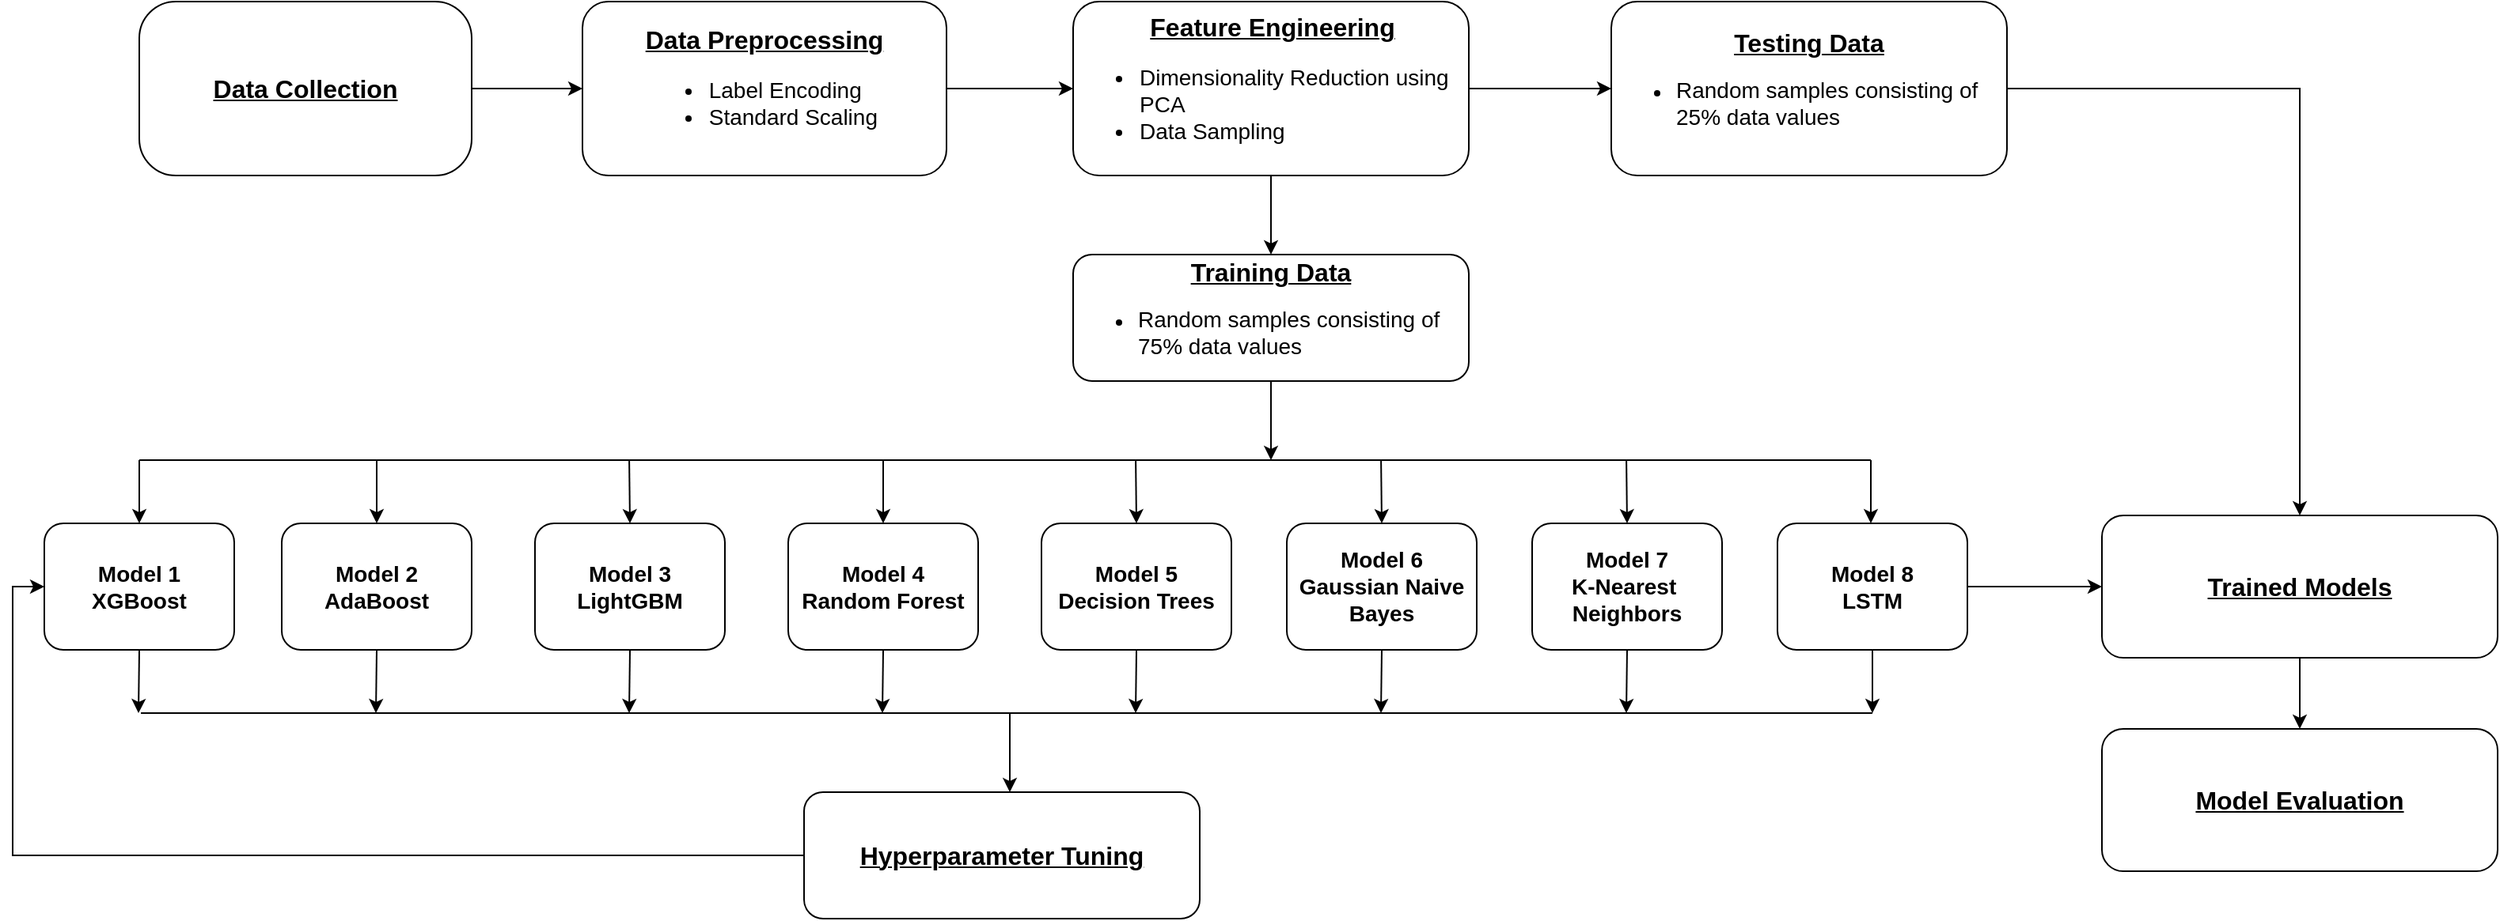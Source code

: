 <mxfile version="24.4.4" type="device">
  <diagram name="Page-1" id="xE6QvkPt3xnHSawGOFtM">
    <mxGraphModel dx="3240" dy="2338" grid="1" gridSize="10" guides="1" tooltips="1" connect="1" arrows="1" fold="1" page="1" pageScale="1" pageWidth="850" pageHeight="1100" math="0" shadow="0">
      <root>
        <mxCell id="0" />
        <mxCell id="1" parent="0" />
        <mxCell id="PN8jH73vdxSv6ERBVISq-1" value="" style="edgeStyle=orthogonalEdgeStyle;rounded=0;orthogonalLoop=1;jettySize=auto;html=1;" parent="1" source="58v3_rjF3l46maqcKY1N-1" target="58v3_rjF3l46maqcKY1N-4" edge="1">
          <mxGeometry relative="1" as="geometry" />
        </mxCell>
        <mxCell id="58v3_rjF3l46maqcKY1N-1" value="&lt;div&gt;&lt;b&gt;&lt;font size=&quot;1&quot; style=&quot;&quot;&gt;&lt;u style=&quot;font-size: 16px;&quot;&gt;Data Collection&lt;/u&gt;&lt;/font&gt;&lt;/b&gt;&lt;/div&gt;" style="rounded=1;whiteSpace=wrap;html=1;arcSize=21;" parent="1" vertex="1">
          <mxGeometry x="-670" y="-270" width="210" height="110" as="geometry" />
        </mxCell>
        <mxCell id="PN8jH73vdxSv6ERBVISq-6" value="" style="edgeStyle=orthogonalEdgeStyle;rounded=0;orthogonalLoop=1;jettySize=auto;html=1;" parent="1" source="58v3_rjF3l46maqcKY1N-6" target="PN8jH73vdxSv6ERBVISq-5" edge="1">
          <mxGeometry relative="1" as="geometry" />
        </mxCell>
        <mxCell id="PN8jH73vdxSv6ERBVISq-10" value="" style="edgeStyle=orthogonalEdgeStyle;rounded=0;orthogonalLoop=1;jettySize=auto;html=1;" parent="1" source="58v3_rjF3l46maqcKY1N-6" target="PN8jH73vdxSv6ERBVISq-9" edge="1">
          <mxGeometry relative="1" as="geometry" />
        </mxCell>
        <mxCell id="58v3_rjF3l46maqcKY1N-6" value="&lt;div style=&quot;text-align: center;&quot;&gt;&lt;b style=&quot;background-color: initial;&quot;&gt;&lt;u&gt;&lt;font style=&quot;font-size: 16px;&quot;&gt;Feature Engineering&lt;/font&gt;&lt;/u&gt;&lt;/b&gt;&lt;/div&gt;&lt;div style=&quot;font-size: 14px;&quot;&gt;&lt;ul style=&quot;&quot;&gt;&lt;li style=&quot;&quot;&gt;&lt;font style=&quot;font-size: 14px;&quot;&gt;Dimensionality Reduction using PCA&lt;/font&gt;&lt;/li&gt;&lt;li style=&quot;&quot;&gt;&lt;font style=&quot;font-size: 14px;&quot;&gt;Data Sampling&lt;/font&gt;&lt;/li&gt;&lt;/ul&gt;&lt;/div&gt;" style="rounded=1;whiteSpace=wrap;html=1;align=left;" parent="1" vertex="1">
          <mxGeometry x="-80" y="-270" width="250" height="110" as="geometry" />
        </mxCell>
        <mxCell id="PN8jH73vdxSv6ERBVISq-2" value="" style="edgeStyle=orthogonalEdgeStyle;rounded=0;orthogonalLoop=1;jettySize=auto;html=1;" parent="1" source="58v3_rjF3l46maqcKY1N-4" target="58v3_rjF3l46maqcKY1N-6" edge="1">
          <mxGeometry relative="1" as="geometry" />
        </mxCell>
        <mxCell id="58v3_rjF3l46maqcKY1N-4" value="&lt;div style=&quot;&quot;&gt;&lt;b style=&quot;&quot;&gt;&lt;u style=&quot;&quot;&gt;&lt;font style=&quot;font-size: 16px;&quot;&gt;Data Preprocessing&lt;/font&gt;&lt;/u&gt;&lt;/b&gt;&lt;/div&gt;&lt;div style=&quot;font-size: 14px;&quot;&gt;&lt;ul style=&quot;&quot;&gt;&lt;li style=&quot;text-align: left;&quot;&gt;&lt;font style=&quot;font-size: 14px;&quot;&gt;Label Encoding&lt;/font&gt;&lt;/li&gt;&lt;li style=&quot;text-align: left;&quot;&gt;&lt;font style=&quot;font-size: 14px;&quot;&gt;Standard Scaling&lt;/font&gt;&lt;/li&gt;&lt;/ul&gt;&lt;/div&gt;" style="rounded=1;whiteSpace=wrap;html=1;" parent="1" vertex="1">
          <mxGeometry x="-390" y="-270" width="230" height="110" as="geometry" />
        </mxCell>
        <mxCell id="_Va9WflHgivj8AOKrfch-31" value="" style="edgeStyle=orthogonalEdgeStyle;rounded=0;orthogonalLoop=1;jettySize=auto;html=1;entryX=0.5;entryY=0;entryDx=0;entryDy=0;" parent="1" source="PN8jH73vdxSv6ERBVISq-5" target="_Va9WflHgivj8AOKrfch-32" edge="1">
          <mxGeometry relative="1" as="geometry">
            <mxPoint x="715" y="-205" as="targetPoint" />
          </mxGeometry>
        </mxCell>
        <mxCell id="PN8jH73vdxSv6ERBVISq-5" value="&lt;b&gt;&lt;u&gt;&lt;font style=&quot;font-size: 16px;&quot;&gt;Testing Data&lt;/font&gt;&lt;/u&gt;&lt;/b&gt;&lt;div&gt;&lt;ul&gt;&lt;li style=&quot;text-align: left;&quot;&gt;&lt;font style=&quot;font-size: 14px;&quot;&gt;Random samples consisting of 25% data values&lt;/font&gt;&lt;/li&gt;&lt;/ul&gt;&lt;/div&gt;" style="rounded=1;whiteSpace=wrap;html=1;align=center;" parent="1" vertex="1">
          <mxGeometry x="260" y="-270" width="250" height="110" as="geometry" />
        </mxCell>
        <mxCell id="PN8jH73vdxSv6ERBVISq-9" value="&lt;b&gt;&lt;u&gt;&lt;font style=&quot;font-size: 16px;&quot;&gt;Training Data&lt;/font&gt;&lt;/u&gt;&lt;/b&gt;&lt;div&gt;&lt;ul&gt;&lt;li style=&quot;text-align: left;&quot;&gt;&lt;font style=&quot;font-size: 14px;&quot;&gt;Random samples consisting of 75% data values&lt;/font&gt;&lt;/li&gt;&lt;/ul&gt;&lt;/div&gt;" style="rounded=1;whiteSpace=wrap;html=1;align=center;" parent="1" vertex="1">
          <mxGeometry x="-80" y="-110" width="250" height="80" as="geometry" />
        </mxCell>
        <mxCell id="PN8jH73vdxSv6ERBVISq-12" value="" style="endArrow=classic;html=1;rounded=0;exitX=0.5;exitY=1;exitDx=0;exitDy=0;" parent="1" source="PN8jH73vdxSv6ERBVISq-9" edge="1">
          <mxGeometry width="50" height="50" relative="1" as="geometry">
            <mxPoint x="44.55" y="-20" as="sourcePoint" />
            <mxPoint x="45" y="20" as="targetPoint" />
          </mxGeometry>
        </mxCell>
        <mxCell id="PN8jH73vdxSv6ERBVISq-14" value="" style="endArrow=none;html=1;rounded=0;" parent="1" edge="1">
          <mxGeometry width="50" height="50" relative="1" as="geometry">
            <mxPoint x="-670" y="20" as="sourcePoint" />
            <mxPoint x="424" y="20" as="targetPoint" />
            <Array as="points" />
          </mxGeometry>
        </mxCell>
        <mxCell id="PN8jH73vdxSv6ERBVISq-15" value="&lt;div style=&quot;font-size: 14px;&quot;&gt;&lt;b style=&quot;&quot;&gt;&lt;font style=&quot;font-size: 14px;&quot;&gt;Model 1&lt;/font&gt;&lt;/b&gt;&lt;/div&gt;&lt;div style=&quot;font-size: 14px;&quot;&gt;&lt;span style=&quot;white-space: pre;&quot;&gt;&lt;b style=&quot;&quot;&gt;&lt;font style=&quot;font-size: 14px;&quot;&gt;XGBoost&lt;/font&gt;&lt;/b&gt;&lt;/span&gt;&lt;/div&gt;" style="whiteSpace=wrap;html=1;rounded=1;" parent="1" vertex="1">
          <mxGeometry x="-730" y="60" width="120" height="80" as="geometry" />
        </mxCell>
        <mxCell id="PN8jH73vdxSv6ERBVISq-16" value="&lt;div style=&quot;font-size: 14px;&quot;&gt;&lt;b style=&quot;&quot;&gt;&lt;font style=&quot;font-size: 14px;&quot;&gt;Model 2&lt;/font&gt;&lt;/b&gt;&lt;/div&gt;&lt;div style=&quot;font-size: 14px;&quot;&gt;&lt;span style=&quot;white-space: pre;&quot;&gt;&lt;b style=&quot;&quot;&gt;&lt;font style=&quot;font-size: 14px;&quot;&gt;AdaBoost&lt;/font&gt;&lt;/b&gt;&lt;/span&gt;&lt;/div&gt;" style="whiteSpace=wrap;html=1;rounded=1;" parent="1" vertex="1">
          <mxGeometry x="-580" y="60" width="120" height="80" as="geometry" />
        </mxCell>
        <mxCell id="PN8jH73vdxSv6ERBVISq-17" value="&lt;div style=&quot;font-size: 14px;&quot;&gt;&lt;b style=&quot;&quot;&gt;&lt;font style=&quot;font-size: 14px;&quot;&gt;Model 3&lt;/font&gt;&lt;/b&gt;&lt;/div&gt;&lt;div style=&quot;font-size: 14px;&quot;&gt;&lt;span style=&quot;white-space: pre;&quot;&gt;&lt;b style=&quot;&quot;&gt;&lt;font style=&quot;font-size: 14px;&quot;&gt;LightGBM&lt;/font&gt;&lt;/b&gt;&lt;/span&gt;&lt;/div&gt;" style="whiteSpace=wrap;html=1;rounded=1;" parent="1" vertex="1">
          <mxGeometry x="-420" y="60" width="120" height="80" as="geometry" />
        </mxCell>
        <mxCell id="PN8jH73vdxSv6ERBVISq-18" value="&lt;div style=&quot;font-size: 14px;&quot;&gt;&lt;b style=&quot;&quot;&gt;&lt;font style=&quot;font-size: 14px;&quot;&gt;Model 4&lt;/font&gt;&lt;/b&gt;&lt;/div&gt;&lt;div style=&quot;font-size: 14px;&quot;&gt;&lt;span style=&quot;white-space: pre;&quot;&gt;&lt;b style=&quot;&quot;&gt;&lt;font style=&quot;font-size: 14px;&quot;&gt;Random Forest&lt;/font&gt;&lt;/b&gt;&lt;/span&gt;&lt;/div&gt;" style="whiteSpace=wrap;html=1;rounded=1;" parent="1" vertex="1">
          <mxGeometry x="-260" y="60" width="120" height="80" as="geometry" />
        </mxCell>
        <mxCell id="PN8jH73vdxSv6ERBVISq-19" value="&lt;div style=&quot;font-size: 14px;&quot;&gt;&lt;b style=&quot;&quot;&gt;&lt;font style=&quot;font-size: 14px;&quot;&gt;Model 5&lt;/font&gt;&lt;/b&gt;&lt;/div&gt;&lt;div style=&quot;font-size: 14px;&quot;&gt;&lt;span style=&quot;white-space: pre;&quot;&gt;&lt;b style=&quot;&quot;&gt;&lt;font style=&quot;font-size: 14px;&quot;&gt;Decision Trees&lt;/font&gt;&lt;/b&gt;&lt;/span&gt;&lt;/div&gt;" style="whiteSpace=wrap;html=1;rounded=1;" parent="1" vertex="1">
          <mxGeometry x="-100" y="60" width="120" height="80" as="geometry" />
        </mxCell>
        <mxCell id="PN8jH73vdxSv6ERBVISq-20" value="&lt;div style=&quot;font-size: 14px;&quot;&gt;&lt;b style=&quot;&quot;&gt;&lt;font style=&quot;font-size: 14px;&quot;&gt;Model 6&lt;/font&gt;&lt;/b&gt;&lt;/div&gt;&lt;div style=&quot;font-size: 14px;&quot;&gt;&lt;span style=&quot;white-space: pre;&quot;&gt;&lt;b&gt;&lt;font style=&quot;font-size: 14px;&quot;&gt;Gaussian Naive&lt;/font&gt;&lt;/b&gt;&lt;/span&gt;&lt;/div&gt;&lt;div style=&quot;font-size: 14px;&quot;&gt;&lt;span style=&quot;white-space: pre;&quot;&gt;&lt;b style=&quot;&quot;&gt;&lt;font style=&quot;font-size: 14px;&quot;&gt;Bayes&lt;/font&gt;&lt;/b&gt;&lt;/span&gt;&lt;/div&gt;" style="whiteSpace=wrap;html=1;rounded=1;" parent="1" vertex="1">
          <mxGeometry x="55" y="60" width="120" height="80" as="geometry" />
        </mxCell>
        <mxCell id="PN8jH73vdxSv6ERBVISq-21" value="&lt;div style=&quot;font-size: 14px;&quot;&gt;&lt;b style=&quot;&quot;&gt;&lt;font style=&quot;font-size: 14px;&quot;&gt;Model 7&lt;/font&gt;&lt;/b&gt;&lt;/div&gt;&lt;div style=&quot;font-size: 14px;&quot;&gt;&lt;span style=&quot;white-space: pre;&quot;&gt;&lt;b&gt;&lt;font style=&quot;font-size: 14px;&quot;&gt;K-Nearest &lt;/font&gt;&lt;/b&gt;&lt;/span&gt;&lt;/div&gt;&lt;div style=&quot;font-size: 14px;&quot;&gt;&lt;span style=&quot;white-space: pre;&quot;&gt;&lt;b style=&quot;&quot;&gt;&lt;font style=&quot;font-size: 14px;&quot;&gt;Neighbors&lt;/font&gt;&lt;/b&gt;&lt;/span&gt;&lt;/div&gt;" style="whiteSpace=wrap;html=1;rounded=1;" parent="1" vertex="1">
          <mxGeometry x="210" y="60" width="120" height="80" as="geometry" />
        </mxCell>
        <mxCell id="_Va9WflHgivj8AOKrfch-33" value="" style="edgeStyle=orthogonalEdgeStyle;rounded=0;orthogonalLoop=1;jettySize=auto;html=1;" parent="1" source="PN8jH73vdxSv6ERBVISq-22" target="_Va9WflHgivj8AOKrfch-32" edge="1">
          <mxGeometry relative="1" as="geometry" />
        </mxCell>
        <mxCell id="PN8jH73vdxSv6ERBVISq-22" value="&lt;div style=&quot;font-size: 14px;&quot;&gt;&lt;b style=&quot;&quot;&gt;&lt;font style=&quot;font-size: 14px;&quot;&gt;Model 8&lt;/font&gt;&lt;/b&gt;&lt;/div&gt;&lt;div style=&quot;font-size: 14px;&quot;&gt;&lt;span style=&quot;white-space: pre;&quot;&gt;&lt;b style=&quot;&quot;&gt;&lt;font style=&quot;font-size: 14px;&quot;&gt;LSTM&lt;/font&gt;&lt;/b&gt;&lt;/span&gt;&lt;/div&gt;" style="whiteSpace=wrap;html=1;rounded=1;" parent="1" vertex="1">
          <mxGeometry x="365" y="60" width="120" height="80" as="geometry" />
        </mxCell>
        <mxCell id="PN8jH73vdxSv6ERBVISq-23" value="" style="endArrow=classic;html=1;rounded=0;entryX=0.5;entryY=0;entryDx=0;entryDy=0;" parent="1" target="PN8jH73vdxSv6ERBVISq-15" edge="1">
          <mxGeometry width="50" height="50" relative="1" as="geometry">
            <mxPoint x="-670" y="20" as="sourcePoint" />
            <mxPoint x="-610" y="-30" as="targetPoint" />
          </mxGeometry>
        </mxCell>
        <mxCell id="PN8jH73vdxSv6ERBVISq-24" value="" style="endArrow=classic;html=1;rounded=0;entryX=0.5;entryY=0;entryDx=0;entryDy=0;" parent="1" target="PN8jH73vdxSv6ERBVISq-16" edge="1">
          <mxGeometry width="50" height="50" relative="1" as="geometry">
            <mxPoint x="-520" y="20" as="sourcePoint" />
            <mxPoint x="-480" y="-50" as="targetPoint" />
          </mxGeometry>
        </mxCell>
        <mxCell id="PN8jH73vdxSv6ERBVISq-26" value="" style="endArrow=classic;html=1;rounded=0;" parent="1" edge="1">
          <mxGeometry width="50" height="50" relative="1" as="geometry">
            <mxPoint x="-360.45" y="20" as="sourcePoint" />
            <mxPoint x="-360" y="60" as="targetPoint" />
          </mxGeometry>
        </mxCell>
        <mxCell id="PN8jH73vdxSv6ERBVISq-27" value="" style="endArrow=classic;html=1;rounded=0;" parent="1" edge="1">
          <mxGeometry width="50" height="50" relative="1" as="geometry">
            <mxPoint x="-200" y="20" as="sourcePoint" />
            <mxPoint x="-200" y="60" as="targetPoint" />
          </mxGeometry>
        </mxCell>
        <mxCell id="PN8jH73vdxSv6ERBVISq-28" value="" style="endArrow=classic;html=1;rounded=0;" parent="1" edge="1">
          <mxGeometry width="50" height="50" relative="1" as="geometry">
            <mxPoint x="-40.45" y="20" as="sourcePoint" />
            <mxPoint x="-40" y="60" as="targetPoint" />
          </mxGeometry>
        </mxCell>
        <mxCell id="PN8jH73vdxSv6ERBVISq-29" value="" style="endArrow=classic;html=1;rounded=0;" parent="1" edge="1">
          <mxGeometry width="50" height="50" relative="1" as="geometry">
            <mxPoint x="114.55" y="20" as="sourcePoint" />
            <mxPoint x="115" y="60" as="targetPoint" />
          </mxGeometry>
        </mxCell>
        <mxCell id="PN8jH73vdxSv6ERBVISq-30" value="" style="endArrow=classic;html=1;rounded=0;" parent="1" edge="1">
          <mxGeometry width="50" height="50" relative="1" as="geometry">
            <mxPoint x="269.55" y="20" as="sourcePoint" />
            <mxPoint x="270" y="60" as="targetPoint" />
          </mxGeometry>
        </mxCell>
        <mxCell id="PN8jH73vdxSv6ERBVISq-31" value="" style="endArrow=classic;html=1;rounded=0;" parent="1" edge="1">
          <mxGeometry width="50" height="50" relative="1" as="geometry">
            <mxPoint x="424" y="20" as="sourcePoint" />
            <mxPoint x="424" y="60" as="targetPoint" />
          </mxGeometry>
        </mxCell>
        <mxCell id="_Va9WflHgivj8AOKrfch-15" value="" style="endArrow=classic;html=1;rounded=0;entryX=0.5;entryY=0;entryDx=0;entryDy=0;" parent="1" edge="1">
          <mxGeometry width="50" height="50" relative="1" as="geometry">
            <mxPoint x="-670" y="140" as="sourcePoint" />
            <mxPoint x="-670.5" y="180" as="targetPoint" />
          </mxGeometry>
        </mxCell>
        <mxCell id="_Va9WflHgivj8AOKrfch-16" value="" style="endArrow=classic;html=1;rounded=0;entryX=0.5;entryY=0;entryDx=0;entryDy=0;" parent="1" edge="1">
          <mxGeometry width="50" height="50" relative="1" as="geometry">
            <mxPoint x="-520" y="140" as="sourcePoint" />
            <mxPoint x="-520.5" y="180" as="targetPoint" />
          </mxGeometry>
        </mxCell>
        <mxCell id="_Va9WflHgivj8AOKrfch-17" value="" style="endArrow=classic;html=1;rounded=0;entryX=0.5;entryY=0;entryDx=0;entryDy=0;exitX=0.5;exitY=1;exitDx=0;exitDy=0;" parent="1" edge="1" source="PN8jH73vdxSv6ERBVISq-17">
          <mxGeometry width="50" height="50" relative="1" as="geometry">
            <mxPoint x="-360" y="150" as="sourcePoint" />
            <mxPoint x="-360.5" y="180" as="targetPoint" />
          </mxGeometry>
        </mxCell>
        <mxCell id="_Va9WflHgivj8AOKrfch-18" value="" style="endArrow=classic;html=1;rounded=0;entryX=0.5;entryY=0;entryDx=0;entryDy=0;exitX=0.5;exitY=1;exitDx=0;exitDy=0;" parent="1" edge="1" source="PN8jH73vdxSv6ERBVISq-18">
          <mxGeometry width="50" height="50" relative="1" as="geometry">
            <mxPoint x="-200" y="150" as="sourcePoint" />
            <mxPoint x="-200.5" y="180" as="targetPoint" />
          </mxGeometry>
        </mxCell>
        <mxCell id="_Va9WflHgivj8AOKrfch-19" value="" style="endArrow=classic;html=1;rounded=0;entryX=0.5;entryY=0;entryDx=0;entryDy=0;" parent="1" edge="1">
          <mxGeometry width="50" height="50" relative="1" as="geometry">
            <mxPoint x="-40" y="140" as="sourcePoint" />
            <mxPoint x="-40.5" y="180" as="targetPoint" />
          </mxGeometry>
        </mxCell>
        <mxCell id="_Va9WflHgivj8AOKrfch-20" value="" style="endArrow=classic;html=1;rounded=0;entryX=0.5;entryY=0;entryDx=0;entryDy=0;exitX=0.5;exitY=1;exitDx=0;exitDy=0;" parent="1" edge="1" source="PN8jH73vdxSv6ERBVISq-20">
          <mxGeometry width="50" height="50" relative="1" as="geometry">
            <mxPoint x="114.5" y="130" as="sourcePoint" />
            <mxPoint x="114.5" y="180" as="targetPoint" />
          </mxGeometry>
        </mxCell>
        <mxCell id="_Va9WflHgivj8AOKrfch-21" value="" style="endArrow=classic;html=1;rounded=0;entryX=0.5;entryY=0;entryDx=0;entryDy=0;" parent="1" edge="1">
          <mxGeometry width="50" height="50" relative="1" as="geometry">
            <mxPoint x="270" y="140" as="sourcePoint" />
            <mxPoint x="269.5" y="180" as="targetPoint" />
          </mxGeometry>
        </mxCell>
        <mxCell id="_Va9WflHgivj8AOKrfch-23" value="" style="endArrow=classic;html=1;rounded=0;entryX=0.5;entryY=0;entryDx=0;entryDy=0;exitX=0.5;exitY=1;exitDx=0;exitDy=0;" parent="1" edge="1" source="PN8jH73vdxSv6ERBVISq-22">
          <mxGeometry width="50" height="50" relative="1" as="geometry">
            <mxPoint x="425.0" y="130" as="sourcePoint" />
            <mxPoint x="425.0" y="180" as="targetPoint" />
          </mxGeometry>
        </mxCell>
        <mxCell id="_Va9WflHgivj8AOKrfch-24" value="" style="endArrow=none;html=1;rounded=0;" parent="1" edge="1">
          <mxGeometry width="50" height="50" relative="1" as="geometry">
            <mxPoint x="-669" y="180" as="sourcePoint" />
            <mxPoint x="425" y="180" as="targetPoint" />
            <Array as="points" />
          </mxGeometry>
        </mxCell>
        <mxCell id="_Va9WflHgivj8AOKrfch-25" value="" style="endArrow=classic;html=1;rounded=0;entryX=0.5;entryY=0;entryDx=0;entryDy=0;" parent="1" edge="1">
          <mxGeometry width="50" height="50" relative="1" as="geometry">
            <mxPoint x="-120" y="180" as="sourcePoint" />
            <mxPoint x="-120" y="230" as="targetPoint" />
          </mxGeometry>
        </mxCell>
        <mxCell id="_Va9WflHgivj8AOKrfch-29" value="" style="edgeStyle=orthogonalEdgeStyle;rounded=0;orthogonalLoop=1;jettySize=auto;html=1;entryX=0;entryY=0.5;entryDx=0;entryDy=0;" parent="1" source="_Va9WflHgivj8AOKrfch-26" target="PN8jH73vdxSv6ERBVISq-15" edge="1">
          <mxGeometry relative="1" as="geometry">
            <mxPoint x="-810" y="100" as="targetPoint" />
          </mxGeometry>
        </mxCell>
        <mxCell id="_Va9WflHgivj8AOKrfch-26" value="&lt;b&gt;&lt;u&gt;&lt;font style=&quot;font-size: 16px;&quot;&gt;Hyperparameter Tuning&lt;/font&gt;&lt;/u&gt;&lt;/b&gt;" style="rounded=1;whiteSpace=wrap;html=1;align=center;" parent="1" vertex="1">
          <mxGeometry x="-250" y="230" width="250" height="80" as="geometry" />
        </mxCell>
        <mxCell id="_Va9WflHgivj8AOKrfch-35" value="" style="edgeStyle=orthogonalEdgeStyle;rounded=0;orthogonalLoop=1;jettySize=auto;html=1;" parent="1" source="_Va9WflHgivj8AOKrfch-32" target="_Va9WflHgivj8AOKrfch-34" edge="1">
          <mxGeometry relative="1" as="geometry" />
        </mxCell>
        <mxCell id="_Va9WflHgivj8AOKrfch-32" value="&lt;b&gt;&lt;u&gt;&lt;font style=&quot;font-size: 16px;&quot;&gt;Trained Models&lt;/font&gt;&lt;/u&gt;&lt;/b&gt;" style="rounded=1;whiteSpace=wrap;html=1;align=center;" parent="1" vertex="1">
          <mxGeometry x="570" y="55" width="250" height="90" as="geometry" />
        </mxCell>
        <mxCell id="_Va9WflHgivj8AOKrfch-34" value="&lt;b&gt;&lt;u&gt;&lt;font style=&quot;font-size: 16px;&quot;&gt;Model Evaluation&lt;/font&gt;&lt;/u&gt;&lt;/b&gt;" style="rounded=1;whiteSpace=wrap;html=1;align=center;" parent="1" vertex="1">
          <mxGeometry x="570" y="190" width="250" height="90" as="geometry" />
        </mxCell>
      </root>
    </mxGraphModel>
  </diagram>
</mxfile>
